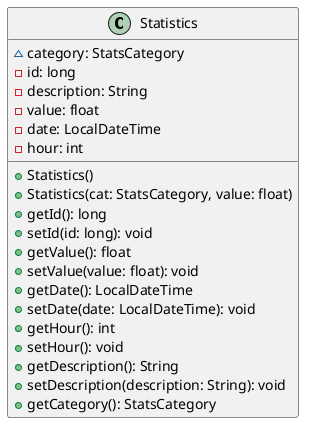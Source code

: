 @startuml
class Statistics [[java:edu.sru.cpsc.webshopping.domain.user.Statistics]] {
	~category: StatsCategory
	-id: long
	-description: String
	-value: float
	-date: LocalDateTime
	-hour: int
	+Statistics()
	+Statistics(cat: StatsCategory, value: float)
	+getId(): long
	+setId(id: long): void
	+getValue(): float
	+setValue(value: float): void
	+getDate(): LocalDateTime
	+setDate(date: LocalDateTime): void
	+getHour(): int
	+setHour(): void
	+getDescription(): String
	+setDescription(description: String): void
	+getCategory(): StatsCategory
}
@enduml